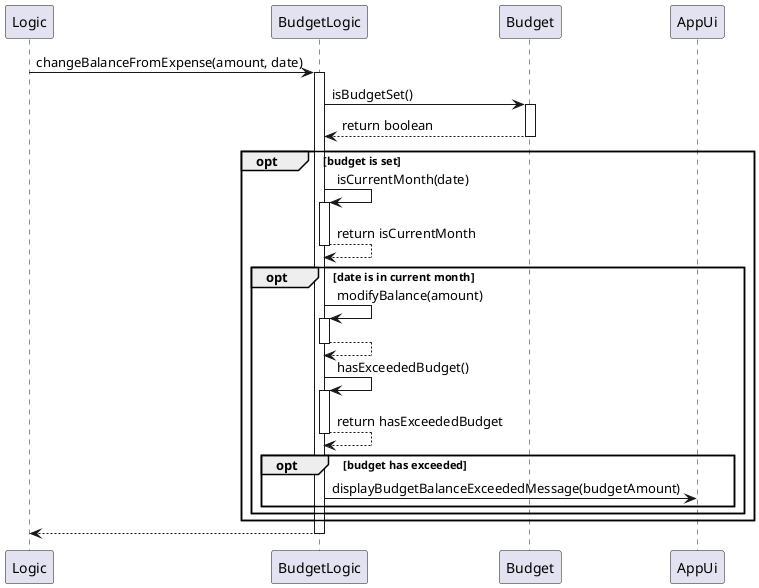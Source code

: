 @startuml
participant Logic
participant BudgetLogic
participant Budget
participant AppUi


Logic -> BudgetLogic: changeBalanceFromExpense(amount, date)
activate BudgetLogic

BudgetLogic -> Budget: isBudgetSet()
activate Budget
Budget --> BudgetLogic: return boolean
deactivate Budget

opt budget is set
    BudgetLogic -> BudgetLogic: isCurrentMonth(date)
    activate BudgetLogic
    BudgetLogic --> BudgetLogic: return isCurrentMonth
    deactivate BudgetLogic

    opt date is in current month
        BudgetLogic -> BudgetLogic: modifyBalance(amount)
        activate BudgetLogic
        BudgetLogic --> BudgetLogic
        deactivate BudgetLogic

        BudgetLogic -> BudgetLogic: hasExceededBudget()
        activate BudgetLogic
        BudgetLogic --> BudgetLogic: return hasExceededBudget
        deactivate BudgetLogic

        opt budget has exceeded
            BudgetLogic -> AppUi: displayBudgetBalanceExceededMessage(budgetAmount)
        end
    end
end

BudgetLogic --> Logic
deactivate BudgetLogic
@enduml
